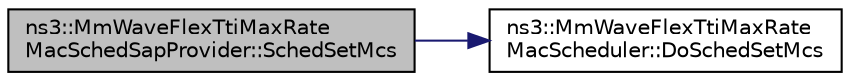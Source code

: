 digraph "ns3::MmWaveFlexTtiMaxRateMacSchedSapProvider::SchedSetMcs"
{
  edge [fontname="Helvetica",fontsize="10",labelfontname="Helvetica",labelfontsize="10"];
  node [fontname="Helvetica",fontsize="10",shape=record];
  rankdir="LR";
  Node1 [label="ns3::MmWaveFlexTtiMaxRate\lMacSchedSapProvider::SchedSetMcs",height=0.2,width=0.4,color="black", fillcolor="grey75", style="filled", fontcolor="black"];
  Node1 -> Node2 [color="midnightblue",fontsize="10",style="solid"];
  Node2 [label="ns3::MmWaveFlexTtiMaxRate\lMacScheduler::DoSchedSetMcs",height=0.2,width=0.4,color="black", fillcolor="white", style="filled",URL="$df/d2a/classns3_1_1MmWaveFlexTtiMaxRateMacScheduler.html#a688c03b3022f145505b8a7e519925e5d"];
}
